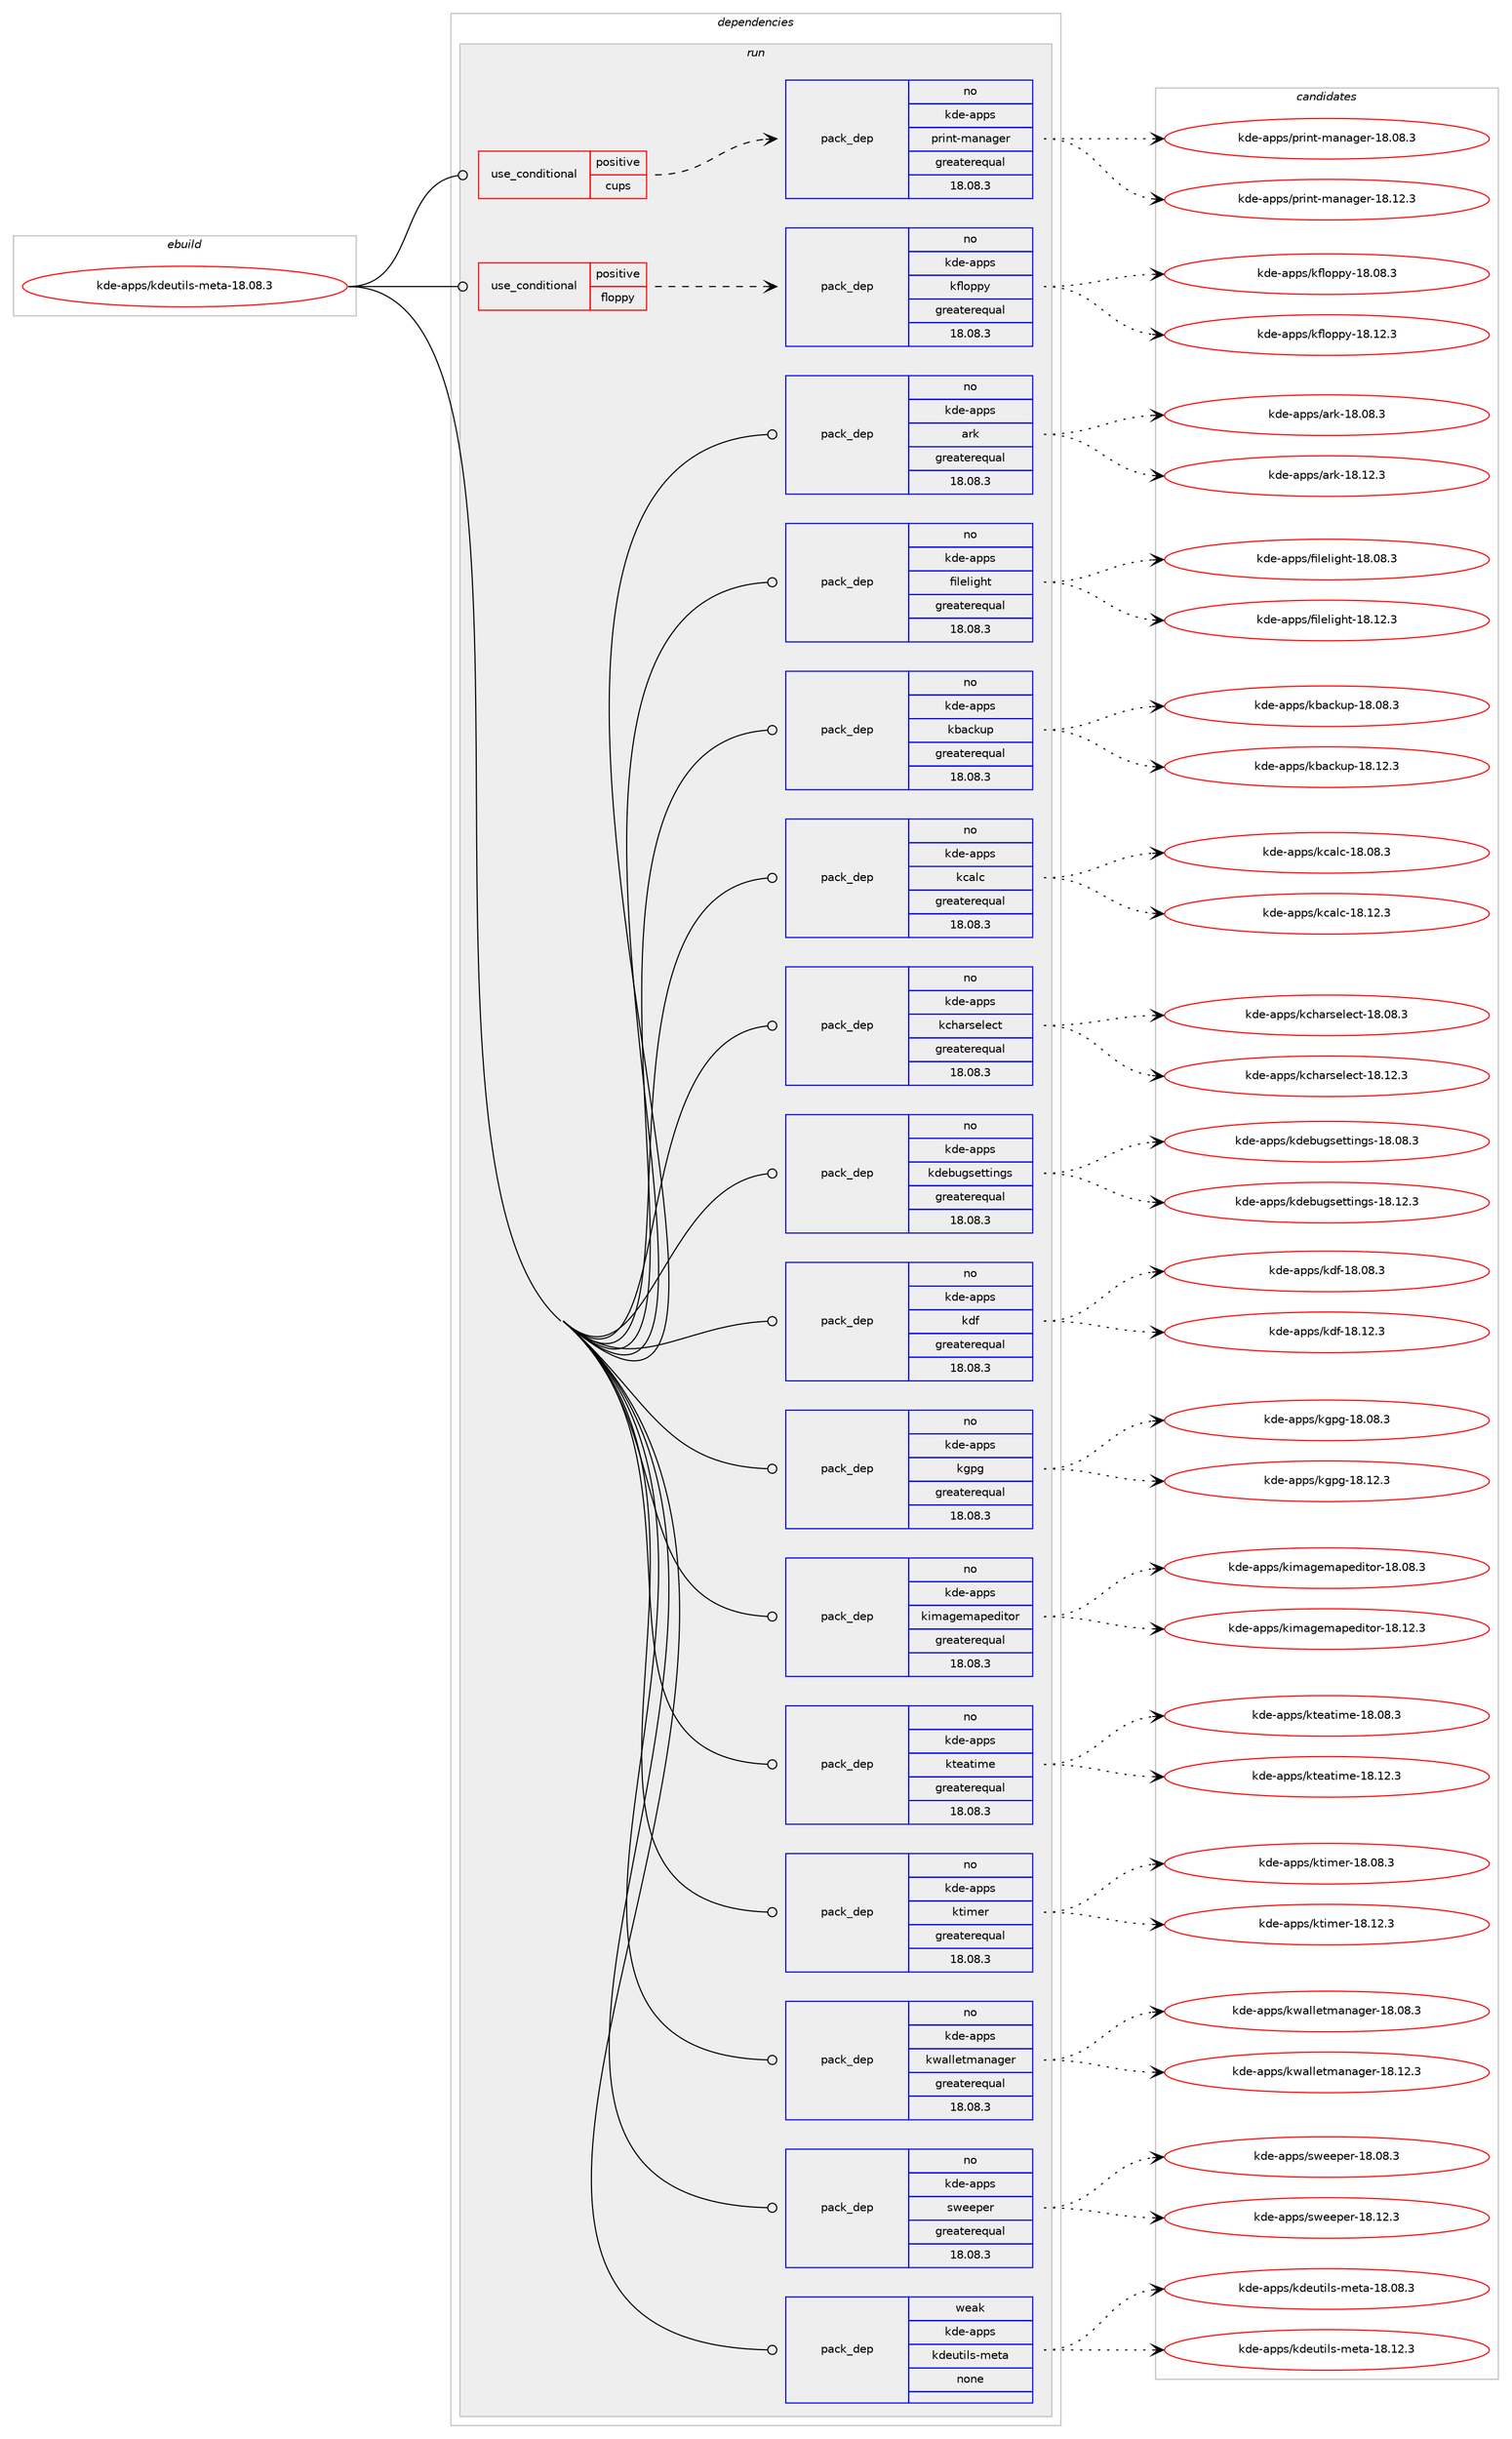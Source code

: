 digraph prolog {

# *************
# Graph options
# *************

newrank=true;
concentrate=true;
compound=true;
graph [rankdir=LR,fontname=Helvetica,fontsize=10,ranksep=1.5];#, ranksep=2.5, nodesep=0.2];
edge  [arrowhead=vee];
node  [fontname=Helvetica,fontsize=10];

# **********
# The ebuild
# **********

subgraph cluster_leftcol {
color=gray;
rank=same;
label=<<i>ebuild</i>>;
id [label="kde-apps/kdeutils-meta-18.08.3", color=red, width=4, href="../kde-apps/kdeutils-meta-18.08.3.svg"];
}

# ****************
# The dependencies
# ****************

subgraph cluster_midcol {
color=gray;
label=<<i>dependencies</i>>;
subgraph cluster_compile {
fillcolor="#eeeeee";
style=filled;
label=<<i>compile</i>>;
}
subgraph cluster_compileandrun {
fillcolor="#eeeeee";
style=filled;
label=<<i>compile and run</i>>;
}
subgraph cluster_run {
fillcolor="#eeeeee";
style=filled;
label=<<i>run</i>>;
subgraph cond428824 {
dependency1575606 [label=<<TABLE BORDER="0" CELLBORDER="1" CELLSPACING="0" CELLPADDING="4"><TR><TD ROWSPAN="3" CELLPADDING="10">use_conditional</TD></TR><TR><TD>positive</TD></TR><TR><TD>cups</TD></TR></TABLE>>, shape=none, color=red];
subgraph pack1122329 {
dependency1575607 [label=<<TABLE BORDER="0" CELLBORDER="1" CELLSPACING="0" CELLPADDING="4" WIDTH="220"><TR><TD ROWSPAN="6" CELLPADDING="30">pack_dep</TD></TR><TR><TD WIDTH="110">no</TD></TR><TR><TD>kde-apps</TD></TR><TR><TD>print-manager</TD></TR><TR><TD>greaterequal</TD></TR><TR><TD>18.08.3</TD></TR></TABLE>>, shape=none, color=blue];
}
dependency1575606:e -> dependency1575607:w [weight=20,style="dashed",arrowhead="vee"];
}
id:e -> dependency1575606:w [weight=20,style="solid",arrowhead="odot"];
subgraph cond428825 {
dependency1575608 [label=<<TABLE BORDER="0" CELLBORDER="1" CELLSPACING="0" CELLPADDING="4"><TR><TD ROWSPAN="3" CELLPADDING="10">use_conditional</TD></TR><TR><TD>positive</TD></TR><TR><TD>floppy</TD></TR></TABLE>>, shape=none, color=red];
subgraph pack1122330 {
dependency1575609 [label=<<TABLE BORDER="0" CELLBORDER="1" CELLSPACING="0" CELLPADDING="4" WIDTH="220"><TR><TD ROWSPAN="6" CELLPADDING="30">pack_dep</TD></TR><TR><TD WIDTH="110">no</TD></TR><TR><TD>kde-apps</TD></TR><TR><TD>kfloppy</TD></TR><TR><TD>greaterequal</TD></TR><TR><TD>18.08.3</TD></TR></TABLE>>, shape=none, color=blue];
}
dependency1575608:e -> dependency1575609:w [weight=20,style="dashed",arrowhead="vee"];
}
id:e -> dependency1575608:w [weight=20,style="solid",arrowhead="odot"];
subgraph pack1122331 {
dependency1575610 [label=<<TABLE BORDER="0" CELLBORDER="1" CELLSPACING="0" CELLPADDING="4" WIDTH="220"><TR><TD ROWSPAN="6" CELLPADDING="30">pack_dep</TD></TR><TR><TD WIDTH="110">no</TD></TR><TR><TD>kde-apps</TD></TR><TR><TD>ark</TD></TR><TR><TD>greaterequal</TD></TR><TR><TD>18.08.3</TD></TR></TABLE>>, shape=none, color=blue];
}
id:e -> dependency1575610:w [weight=20,style="solid",arrowhead="odot"];
subgraph pack1122332 {
dependency1575611 [label=<<TABLE BORDER="0" CELLBORDER="1" CELLSPACING="0" CELLPADDING="4" WIDTH="220"><TR><TD ROWSPAN="6" CELLPADDING="30">pack_dep</TD></TR><TR><TD WIDTH="110">no</TD></TR><TR><TD>kde-apps</TD></TR><TR><TD>filelight</TD></TR><TR><TD>greaterequal</TD></TR><TR><TD>18.08.3</TD></TR></TABLE>>, shape=none, color=blue];
}
id:e -> dependency1575611:w [weight=20,style="solid",arrowhead="odot"];
subgraph pack1122333 {
dependency1575612 [label=<<TABLE BORDER="0" CELLBORDER="1" CELLSPACING="0" CELLPADDING="4" WIDTH="220"><TR><TD ROWSPAN="6" CELLPADDING="30">pack_dep</TD></TR><TR><TD WIDTH="110">no</TD></TR><TR><TD>kde-apps</TD></TR><TR><TD>kbackup</TD></TR><TR><TD>greaterequal</TD></TR><TR><TD>18.08.3</TD></TR></TABLE>>, shape=none, color=blue];
}
id:e -> dependency1575612:w [weight=20,style="solid",arrowhead="odot"];
subgraph pack1122334 {
dependency1575613 [label=<<TABLE BORDER="0" CELLBORDER="1" CELLSPACING="0" CELLPADDING="4" WIDTH="220"><TR><TD ROWSPAN="6" CELLPADDING="30">pack_dep</TD></TR><TR><TD WIDTH="110">no</TD></TR><TR><TD>kde-apps</TD></TR><TR><TD>kcalc</TD></TR><TR><TD>greaterequal</TD></TR><TR><TD>18.08.3</TD></TR></TABLE>>, shape=none, color=blue];
}
id:e -> dependency1575613:w [weight=20,style="solid",arrowhead="odot"];
subgraph pack1122335 {
dependency1575614 [label=<<TABLE BORDER="0" CELLBORDER="1" CELLSPACING="0" CELLPADDING="4" WIDTH="220"><TR><TD ROWSPAN="6" CELLPADDING="30">pack_dep</TD></TR><TR><TD WIDTH="110">no</TD></TR><TR><TD>kde-apps</TD></TR><TR><TD>kcharselect</TD></TR><TR><TD>greaterequal</TD></TR><TR><TD>18.08.3</TD></TR></TABLE>>, shape=none, color=blue];
}
id:e -> dependency1575614:w [weight=20,style="solid",arrowhead="odot"];
subgraph pack1122336 {
dependency1575615 [label=<<TABLE BORDER="0" CELLBORDER="1" CELLSPACING="0" CELLPADDING="4" WIDTH="220"><TR><TD ROWSPAN="6" CELLPADDING="30">pack_dep</TD></TR><TR><TD WIDTH="110">no</TD></TR><TR><TD>kde-apps</TD></TR><TR><TD>kdebugsettings</TD></TR><TR><TD>greaterequal</TD></TR><TR><TD>18.08.3</TD></TR></TABLE>>, shape=none, color=blue];
}
id:e -> dependency1575615:w [weight=20,style="solid",arrowhead="odot"];
subgraph pack1122337 {
dependency1575616 [label=<<TABLE BORDER="0" CELLBORDER="1" CELLSPACING="0" CELLPADDING="4" WIDTH="220"><TR><TD ROWSPAN="6" CELLPADDING="30">pack_dep</TD></TR><TR><TD WIDTH="110">no</TD></TR><TR><TD>kde-apps</TD></TR><TR><TD>kdf</TD></TR><TR><TD>greaterequal</TD></TR><TR><TD>18.08.3</TD></TR></TABLE>>, shape=none, color=blue];
}
id:e -> dependency1575616:w [weight=20,style="solid",arrowhead="odot"];
subgraph pack1122338 {
dependency1575617 [label=<<TABLE BORDER="0" CELLBORDER="1" CELLSPACING="0" CELLPADDING="4" WIDTH="220"><TR><TD ROWSPAN="6" CELLPADDING="30">pack_dep</TD></TR><TR><TD WIDTH="110">no</TD></TR><TR><TD>kde-apps</TD></TR><TR><TD>kgpg</TD></TR><TR><TD>greaterequal</TD></TR><TR><TD>18.08.3</TD></TR></TABLE>>, shape=none, color=blue];
}
id:e -> dependency1575617:w [weight=20,style="solid",arrowhead="odot"];
subgraph pack1122339 {
dependency1575618 [label=<<TABLE BORDER="0" CELLBORDER="1" CELLSPACING="0" CELLPADDING="4" WIDTH="220"><TR><TD ROWSPAN="6" CELLPADDING="30">pack_dep</TD></TR><TR><TD WIDTH="110">no</TD></TR><TR><TD>kde-apps</TD></TR><TR><TD>kimagemapeditor</TD></TR><TR><TD>greaterequal</TD></TR><TR><TD>18.08.3</TD></TR></TABLE>>, shape=none, color=blue];
}
id:e -> dependency1575618:w [weight=20,style="solid",arrowhead="odot"];
subgraph pack1122340 {
dependency1575619 [label=<<TABLE BORDER="0" CELLBORDER="1" CELLSPACING="0" CELLPADDING="4" WIDTH="220"><TR><TD ROWSPAN="6" CELLPADDING="30">pack_dep</TD></TR><TR><TD WIDTH="110">no</TD></TR><TR><TD>kde-apps</TD></TR><TR><TD>kteatime</TD></TR><TR><TD>greaterequal</TD></TR><TR><TD>18.08.3</TD></TR></TABLE>>, shape=none, color=blue];
}
id:e -> dependency1575619:w [weight=20,style="solid",arrowhead="odot"];
subgraph pack1122341 {
dependency1575620 [label=<<TABLE BORDER="0" CELLBORDER="1" CELLSPACING="0" CELLPADDING="4" WIDTH="220"><TR><TD ROWSPAN="6" CELLPADDING="30">pack_dep</TD></TR><TR><TD WIDTH="110">no</TD></TR><TR><TD>kde-apps</TD></TR><TR><TD>ktimer</TD></TR><TR><TD>greaterequal</TD></TR><TR><TD>18.08.3</TD></TR></TABLE>>, shape=none, color=blue];
}
id:e -> dependency1575620:w [weight=20,style="solid",arrowhead="odot"];
subgraph pack1122342 {
dependency1575621 [label=<<TABLE BORDER="0" CELLBORDER="1" CELLSPACING="0" CELLPADDING="4" WIDTH="220"><TR><TD ROWSPAN="6" CELLPADDING="30">pack_dep</TD></TR><TR><TD WIDTH="110">no</TD></TR><TR><TD>kde-apps</TD></TR><TR><TD>kwalletmanager</TD></TR><TR><TD>greaterequal</TD></TR><TR><TD>18.08.3</TD></TR></TABLE>>, shape=none, color=blue];
}
id:e -> dependency1575621:w [weight=20,style="solid",arrowhead="odot"];
subgraph pack1122343 {
dependency1575622 [label=<<TABLE BORDER="0" CELLBORDER="1" CELLSPACING="0" CELLPADDING="4" WIDTH="220"><TR><TD ROWSPAN="6" CELLPADDING="30">pack_dep</TD></TR><TR><TD WIDTH="110">no</TD></TR><TR><TD>kde-apps</TD></TR><TR><TD>sweeper</TD></TR><TR><TD>greaterequal</TD></TR><TR><TD>18.08.3</TD></TR></TABLE>>, shape=none, color=blue];
}
id:e -> dependency1575622:w [weight=20,style="solid",arrowhead="odot"];
subgraph pack1122344 {
dependency1575623 [label=<<TABLE BORDER="0" CELLBORDER="1" CELLSPACING="0" CELLPADDING="4" WIDTH="220"><TR><TD ROWSPAN="6" CELLPADDING="30">pack_dep</TD></TR><TR><TD WIDTH="110">weak</TD></TR><TR><TD>kde-apps</TD></TR><TR><TD>kdeutils-meta</TD></TR><TR><TD>none</TD></TR><TR><TD></TD></TR></TABLE>>, shape=none, color=blue];
}
id:e -> dependency1575623:w [weight=20,style="solid",arrowhead="odot"];
}
}

# **************
# The candidates
# **************

subgraph cluster_choices {
rank=same;
color=gray;
label=<<i>candidates</i>>;

subgraph choice1122329 {
color=black;
nodesep=1;
choice1071001014597112112115471121141051101164510997110971031011144549564648564651 [label="kde-apps/print-manager-18.08.3", color=red, width=4,href="../kde-apps/print-manager-18.08.3.svg"];
choice1071001014597112112115471121141051101164510997110971031011144549564649504651 [label="kde-apps/print-manager-18.12.3", color=red, width=4,href="../kde-apps/print-manager-18.12.3.svg"];
dependency1575607:e -> choice1071001014597112112115471121141051101164510997110971031011144549564648564651:w [style=dotted,weight="100"];
dependency1575607:e -> choice1071001014597112112115471121141051101164510997110971031011144549564649504651:w [style=dotted,weight="100"];
}
subgraph choice1122330 {
color=black;
nodesep=1;
choice1071001014597112112115471071021081111121121214549564648564651 [label="kde-apps/kfloppy-18.08.3", color=red, width=4,href="../kde-apps/kfloppy-18.08.3.svg"];
choice1071001014597112112115471071021081111121121214549564649504651 [label="kde-apps/kfloppy-18.12.3", color=red, width=4,href="../kde-apps/kfloppy-18.12.3.svg"];
dependency1575609:e -> choice1071001014597112112115471071021081111121121214549564648564651:w [style=dotted,weight="100"];
dependency1575609:e -> choice1071001014597112112115471071021081111121121214549564649504651:w [style=dotted,weight="100"];
}
subgraph choice1122331 {
color=black;
nodesep=1;
choice107100101459711211211547971141074549564648564651 [label="kde-apps/ark-18.08.3", color=red, width=4,href="../kde-apps/ark-18.08.3.svg"];
choice107100101459711211211547971141074549564649504651 [label="kde-apps/ark-18.12.3", color=red, width=4,href="../kde-apps/ark-18.12.3.svg"];
dependency1575610:e -> choice107100101459711211211547971141074549564648564651:w [style=dotted,weight="100"];
dependency1575610:e -> choice107100101459711211211547971141074549564649504651:w [style=dotted,weight="100"];
}
subgraph choice1122332 {
color=black;
nodesep=1;
choice1071001014597112112115471021051081011081051031041164549564648564651 [label="kde-apps/filelight-18.08.3", color=red, width=4,href="../kde-apps/filelight-18.08.3.svg"];
choice1071001014597112112115471021051081011081051031041164549564649504651 [label="kde-apps/filelight-18.12.3", color=red, width=4,href="../kde-apps/filelight-18.12.3.svg"];
dependency1575611:e -> choice1071001014597112112115471021051081011081051031041164549564648564651:w [style=dotted,weight="100"];
dependency1575611:e -> choice1071001014597112112115471021051081011081051031041164549564649504651:w [style=dotted,weight="100"];
}
subgraph choice1122333 {
color=black;
nodesep=1;
choice1071001014597112112115471079897991071171124549564648564651 [label="kde-apps/kbackup-18.08.3", color=red, width=4,href="../kde-apps/kbackup-18.08.3.svg"];
choice1071001014597112112115471079897991071171124549564649504651 [label="kde-apps/kbackup-18.12.3", color=red, width=4,href="../kde-apps/kbackup-18.12.3.svg"];
dependency1575612:e -> choice1071001014597112112115471079897991071171124549564648564651:w [style=dotted,weight="100"];
dependency1575612:e -> choice1071001014597112112115471079897991071171124549564649504651:w [style=dotted,weight="100"];
}
subgraph choice1122334 {
color=black;
nodesep=1;
choice1071001014597112112115471079997108994549564648564651 [label="kde-apps/kcalc-18.08.3", color=red, width=4,href="../kde-apps/kcalc-18.08.3.svg"];
choice1071001014597112112115471079997108994549564649504651 [label="kde-apps/kcalc-18.12.3", color=red, width=4,href="../kde-apps/kcalc-18.12.3.svg"];
dependency1575613:e -> choice1071001014597112112115471079997108994549564648564651:w [style=dotted,weight="100"];
dependency1575613:e -> choice1071001014597112112115471079997108994549564649504651:w [style=dotted,weight="100"];
}
subgraph choice1122335 {
color=black;
nodesep=1;
choice1071001014597112112115471079910497114115101108101991164549564648564651 [label="kde-apps/kcharselect-18.08.3", color=red, width=4,href="../kde-apps/kcharselect-18.08.3.svg"];
choice1071001014597112112115471079910497114115101108101991164549564649504651 [label="kde-apps/kcharselect-18.12.3", color=red, width=4,href="../kde-apps/kcharselect-18.12.3.svg"];
dependency1575614:e -> choice1071001014597112112115471079910497114115101108101991164549564648564651:w [style=dotted,weight="100"];
dependency1575614:e -> choice1071001014597112112115471079910497114115101108101991164549564649504651:w [style=dotted,weight="100"];
}
subgraph choice1122336 {
color=black;
nodesep=1;
choice107100101459711211211547107100101981171031151011161161051101031154549564648564651 [label="kde-apps/kdebugsettings-18.08.3", color=red, width=4,href="../kde-apps/kdebugsettings-18.08.3.svg"];
choice107100101459711211211547107100101981171031151011161161051101031154549564649504651 [label="kde-apps/kdebugsettings-18.12.3", color=red, width=4,href="../kde-apps/kdebugsettings-18.12.3.svg"];
dependency1575615:e -> choice107100101459711211211547107100101981171031151011161161051101031154549564648564651:w [style=dotted,weight="100"];
dependency1575615:e -> choice107100101459711211211547107100101981171031151011161161051101031154549564649504651:w [style=dotted,weight="100"];
}
subgraph choice1122337 {
color=black;
nodesep=1;
choice1071001014597112112115471071001024549564648564651 [label="kde-apps/kdf-18.08.3", color=red, width=4,href="../kde-apps/kdf-18.08.3.svg"];
choice1071001014597112112115471071001024549564649504651 [label="kde-apps/kdf-18.12.3", color=red, width=4,href="../kde-apps/kdf-18.12.3.svg"];
dependency1575616:e -> choice1071001014597112112115471071001024549564648564651:w [style=dotted,weight="100"];
dependency1575616:e -> choice1071001014597112112115471071001024549564649504651:w [style=dotted,weight="100"];
}
subgraph choice1122338 {
color=black;
nodesep=1;
choice1071001014597112112115471071031121034549564648564651 [label="kde-apps/kgpg-18.08.3", color=red, width=4,href="../kde-apps/kgpg-18.08.3.svg"];
choice1071001014597112112115471071031121034549564649504651 [label="kde-apps/kgpg-18.12.3", color=red, width=4,href="../kde-apps/kgpg-18.12.3.svg"];
dependency1575617:e -> choice1071001014597112112115471071031121034549564648564651:w [style=dotted,weight="100"];
dependency1575617:e -> choice1071001014597112112115471071031121034549564649504651:w [style=dotted,weight="100"];
}
subgraph choice1122339 {
color=black;
nodesep=1;
choice10710010145971121121154710710510997103101109971121011001051161111144549564648564651 [label="kde-apps/kimagemapeditor-18.08.3", color=red, width=4,href="../kde-apps/kimagemapeditor-18.08.3.svg"];
choice10710010145971121121154710710510997103101109971121011001051161111144549564649504651 [label="kde-apps/kimagemapeditor-18.12.3", color=red, width=4,href="../kde-apps/kimagemapeditor-18.12.3.svg"];
dependency1575618:e -> choice10710010145971121121154710710510997103101109971121011001051161111144549564648564651:w [style=dotted,weight="100"];
dependency1575618:e -> choice10710010145971121121154710710510997103101109971121011001051161111144549564649504651:w [style=dotted,weight="100"];
}
subgraph choice1122340 {
color=black;
nodesep=1;
choice107100101459711211211547107116101971161051091014549564648564651 [label="kde-apps/kteatime-18.08.3", color=red, width=4,href="../kde-apps/kteatime-18.08.3.svg"];
choice107100101459711211211547107116101971161051091014549564649504651 [label="kde-apps/kteatime-18.12.3", color=red, width=4,href="../kde-apps/kteatime-18.12.3.svg"];
dependency1575619:e -> choice107100101459711211211547107116101971161051091014549564648564651:w [style=dotted,weight="100"];
dependency1575619:e -> choice107100101459711211211547107116101971161051091014549564649504651:w [style=dotted,weight="100"];
}
subgraph choice1122341 {
color=black;
nodesep=1;
choice1071001014597112112115471071161051091011144549564648564651 [label="kde-apps/ktimer-18.08.3", color=red, width=4,href="../kde-apps/ktimer-18.08.3.svg"];
choice1071001014597112112115471071161051091011144549564649504651 [label="kde-apps/ktimer-18.12.3", color=red, width=4,href="../kde-apps/ktimer-18.12.3.svg"];
dependency1575620:e -> choice1071001014597112112115471071161051091011144549564648564651:w [style=dotted,weight="100"];
dependency1575620:e -> choice1071001014597112112115471071161051091011144549564649504651:w [style=dotted,weight="100"];
}
subgraph choice1122342 {
color=black;
nodesep=1;
choice1071001014597112112115471071199710810810111610997110971031011144549564648564651 [label="kde-apps/kwalletmanager-18.08.3", color=red, width=4,href="../kde-apps/kwalletmanager-18.08.3.svg"];
choice1071001014597112112115471071199710810810111610997110971031011144549564649504651 [label="kde-apps/kwalletmanager-18.12.3", color=red, width=4,href="../kde-apps/kwalletmanager-18.12.3.svg"];
dependency1575621:e -> choice1071001014597112112115471071199710810810111610997110971031011144549564648564651:w [style=dotted,weight="100"];
dependency1575621:e -> choice1071001014597112112115471071199710810810111610997110971031011144549564649504651:w [style=dotted,weight="100"];
}
subgraph choice1122343 {
color=black;
nodesep=1;
choice1071001014597112112115471151191011011121011144549564648564651 [label="kde-apps/sweeper-18.08.3", color=red, width=4,href="../kde-apps/sweeper-18.08.3.svg"];
choice1071001014597112112115471151191011011121011144549564649504651 [label="kde-apps/sweeper-18.12.3", color=red, width=4,href="../kde-apps/sweeper-18.12.3.svg"];
dependency1575622:e -> choice1071001014597112112115471151191011011121011144549564648564651:w [style=dotted,weight="100"];
dependency1575622:e -> choice1071001014597112112115471151191011011121011144549564649504651:w [style=dotted,weight="100"];
}
subgraph choice1122344 {
color=black;
nodesep=1;
choice10710010145971121121154710710010111711610510811545109101116974549564648564651 [label="kde-apps/kdeutils-meta-18.08.3", color=red, width=4,href="../kde-apps/kdeutils-meta-18.08.3.svg"];
choice10710010145971121121154710710010111711610510811545109101116974549564649504651 [label="kde-apps/kdeutils-meta-18.12.3", color=red, width=4,href="../kde-apps/kdeutils-meta-18.12.3.svg"];
dependency1575623:e -> choice10710010145971121121154710710010111711610510811545109101116974549564648564651:w [style=dotted,weight="100"];
dependency1575623:e -> choice10710010145971121121154710710010111711610510811545109101116974549564649504651:w [style=dotted,weight="100"];
}
}

}
